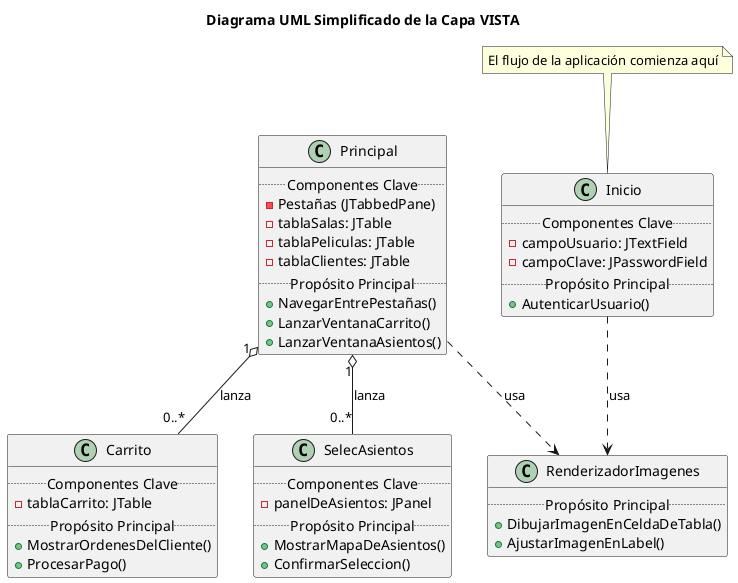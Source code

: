 @startuml
' --- Título del Diagrama ---
title Diagrama UML Simplificado de la Capa VISTA

' --- Clases Principales de la Vista ---
' Se representan las ventanas y componentes visuales del paquete View

class Inicio {
  .. Componentes Clave ..
  - campoUsuario: JTextField
  - campoClave: JPasswordField
  .. Propósito Principal ..
  + AutenticarUsuario()
}

class Principal {
  .. Componentes Clave ..
  - Pestañas (JTabbedPane)
  - tablaSalas: JTable
  - tablaPeliculas: JTable
  - tablaClientes: JTable
  .. Propósito Principal ..
  + NavegarEntrePestañas()
  + LanzarVentanaCarrito()
  + LanzarVentanaAsientos()
}

class Carrito {
  .. Componentes Clave ..
  - tablaCarrito: JTable
  .. Propósito Principal ..
  + MostrarOrdenesDelCliente()
  + ProcesarPago()
}

class SelecAsientos {
  .. Componentes Clave ..
  - panelDeAsientos: JPanel
  .. Propósito Principal ..
  + MostrarMapaDeAsientos()
  + ConfirmarSeleccion()
}

class RenderizadorImagenes {
  .. Propósito Principal ..
  + DibujarImagenEnCeldaDeTabla()
  + AjustarImagenEnLabel()
}

' --- Relaciones entre las Vistas ---

note "El flujo de la aplicación comienza aquí" as N1
N1 .. Inicio

Principal "1" o-- "0..*" Carrito : "lanza"
Principal "1" o-- "0..*" SelecAsientos : "lanza"

Principal ..> RenderizadorImagenes : "usa"
Inicio ..> RenderizadorImagenes : "usa"



@enduml